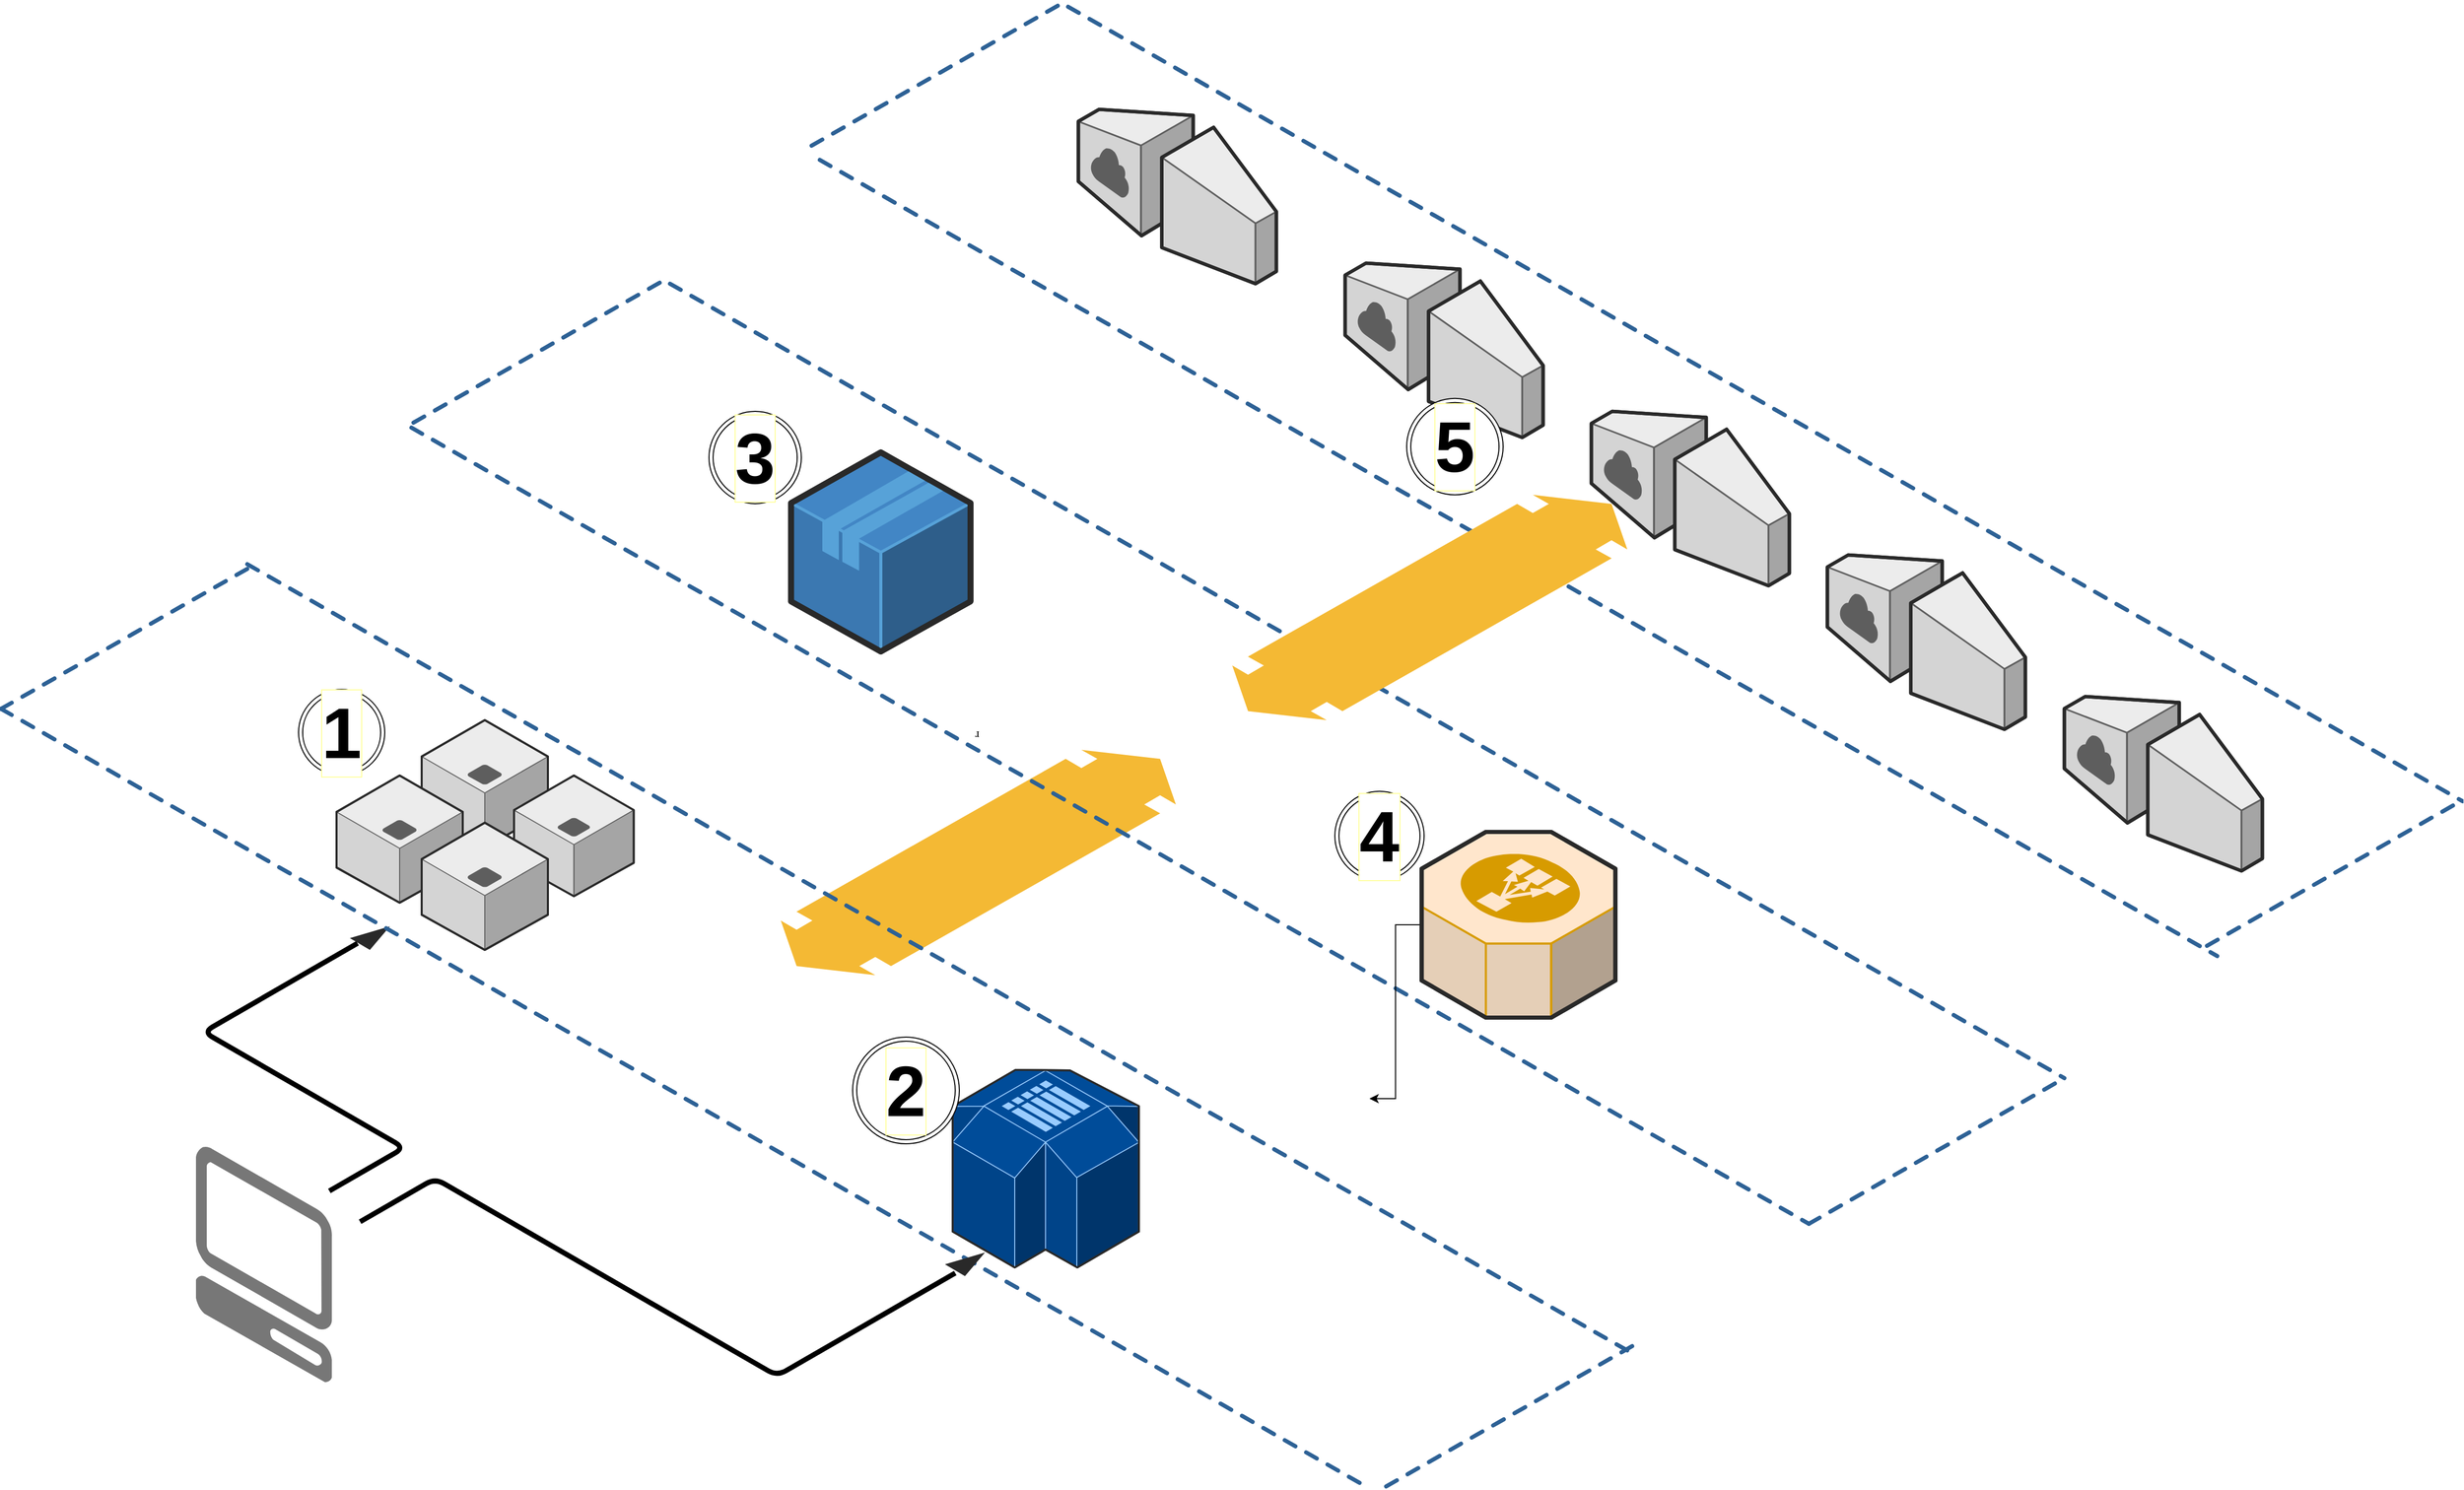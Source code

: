 <mxfile version="19.0.0" type="github">
  <diagram name="Page-1" id="aaaa8250-4180-3840-79b5-4cada1eebb92">
    <mxGraphModel dx="4040" dy="1977" grid="1" gridSize="10" guides="1" tooltips="1" connect="1" arrows="1" fold="1" page="1" pageScale="1" pageWidth="850" pageHeight="1100" background="none" math="0" shadow="0">
      <root>
        <mxCell id="0" />
        <mxCell id="1" parent="0" />
        <mxCell id="1a8abee3a6cfdf20-38" value="r" style="verticalLabelPosition=bottom;html=1;verticalAlign=top;strokeWidth=1;dashed=0;shape=mxgraph.aws3d.flatDoubleEdge;fillColor=#000000;aspect=fixed;rounded=1;shadow=0;comic=0;fontFamily=Verdana;fontSize=12;flipV=1;rotation=-180;flipH=0;" parent="1" vertex="1">
          <mxGeometry x="1160" y="1080" width="385.05" height="219.59" as="geometry" />
        </mxCell>
        <mxCell id="1a8abee3a6cfdf20-15" value="" style="verticalLabelPosition=bottom;html=1;verticalAlign=top;strokeWidth=1;dashed=0;shape=mxgraph.aws3d.application_server;fillColor=#ECECEC;strokeColor=#5E5E5E;aspect=fixed;rounded=1;shadow=0;comic=0;fontSize=12" parent="1" vertex="1">
          <mxGeometry x="810" y="1051" width="123" height="124" as="geometry" />
        </mxCell>
        <mxCell id="1a8abee3a6cfdf20-16" value="" style="verticalLabelPosition=bottom;html=1;verticalAlign=top;strokeWidth=1;dashed=0;shape=mxgraph.aws3d.application_server;fillColor=#ECECEC;strokeColor=#5E5E5E;aspect=fixed;rounded=1;shadow=0;comic=0;fontSize=12" parent="1" vertex="1">
          <mxGeometry x="727" y="1105" width="123" height="124" as="geometry" />
        </mxCell>
        <mxCell id="1a8abee3a6cfdf20-17" value="" style="verticalLabelPosition=bottom;html=1;verticalAlign=top;strokeWidth=1;dashed=0;shape=mxgraph.aws3d.application_server;fillColor=#ECECEC;strokeColor=#5E5E5E;aspect=fixed;rounded=1;shadow=0;comic=0;fontSize=12" parent="1" vertex="1">
          <mxGeometry x="900" y="1105" width="116.7" height="117.65" as="geometry" />
        </mxCell>
        <mxCell id="1a8abee3a6cfdf20-18" value="" style="verticalLabelPosition=bottom;html=1;verticalAlign=top;strokeWidth=1;dashed=0;shape=mxgraph.aws3d.application_server;fillColor=#ECECEC;strokeColor=#5E5E5E;aspect=fixed;rounded=1;shadow=0;comic=0;fontSize=12" parent="1" vertex="1">
          <mxGeometry x="810" y="1151" width="123" height="124" as="geometry" />
        </mxCell>
        <mxCell id="1a8abee3a6cfdf20-20" value="" style="verticalLabelPosition=bottom;html=1;verticalAlign=top;strokeWidth=1;dashed=0;shape=mxgraph.aws3d.simpleDb2;fillColor=#004C99;strokeColor=#99CCFF;aspect=fixed;rounded=1;shadow=0;comic=0;fontSize=12" parent="1" vertex="1">
          <mxGeometry x="1327.5" y="1392" width="181.5" height="192.6" as="geometry" />
        </mxCell>
        <mxCell id="d5ac148becb70bc-8" value="" style="verticalLabelPosition=bottom;html=1;verticalAlign=top;strokeWidth=1;dashed=0;shape=mxgraph.aws3d.dashedArrowlessEdge;aspect=fixed;rounded=1;shadow=0;comic=0;fontFamily=Verdana;fontSize=12" parent="1" vertex="1">
          <mxGeometry x="640" y="899" width="1353.03" height="771" as="geometry" />
        </mxCell>
        <mxCell id="d5ac148becb70bc-10" value="" style="verticalLabelPosition=bottom;html=1;verticalAlign=top;strokeWidth=1;dashed=0;shape=mxgraph.aws3d.dashedArrowlessEdge;fillColor=#000000;aspect=fixed;rounded=1;shadow=0;comic=0;fontFamily=Verdana;fontSize=12;fontColor=#000000;flipV=1;" parent="1" vertex="1">
          <mxGeometry x="1190" y="350" width="248" height="141" as="geometry" />
        </mxCell>
        <mxCell id="d5ac148becb70bc-14" value="" style="edgeStyle=isometricEdgeStyle;endArrow=none;html=1;labelBackgroundColor=none;strokeWidth=5;fontFamily=Verdana;fontSize=12;exitX=0.808;exitY=0.717;exitDx=0;exitDy=0;exitPerimeter=0;" parent="1" source="d5ac148becb70bc-15" edge="1">
          <mxGeometry width="50" height="100" relative="1" as="geometry">
            <mxPoint x="457.2" y="1387.62" as="sourcePoint" />
            <mxPoint x="720" y="1510" as="targetPoint" />
            <Array as="points">
              <mxPoint x="710" y="1420" />
              <mxPoint x="667.2" y="1399.62" />
            </Array>
          </mxGeometry>
        </mxCell>
        <mxCell id="d5ac148becb70bc-15" value="" style="verticalLabelPosition=bottom;html=1;verticalAlign=top;strokeWidth=1;dashed=0;shape=mxgraph.aws3d.arrowhead;aspect=fixed;rounded=1;shadow=0;comic=0;fillColor=none;fontFamily=Verdana;fontSize=12;fontColor=#000000;flipV=1;rotation=-180;" parent="1" vertex="1">
          <mxGeometry x="740" y="1252" width="39" height="23" as="geometry" />
        </mxCell>
        <mxCell id="Vzdcr8pOh8rMIk5oe0-6-2" value="" style="verticalLabelPosition=bottom;html=1;verticalAlign=top;strokeWidth=5;align=center;outlineConnect=0;dashed=0;outlineConnect=0;shape=mxgraph.aws3d.client;aspect=fixed;strokeColor=none;fillColor=#777777;fontSize=27;perimeterSpacing=2;" parent="1" vertex="1">
          <mxGeometry x="590" y="1466.5" width="132.69" height="230" as="geometry" />
        </mxCell>
        <mxCell id="wHEeitW1eYaLthOc77aZ-1" value="" style="verticalLabelPosition=bottom;html=1;verticalAlign=top;strokeWidth=1;dashed=0;shape=mxgraph.aws3d.dashedArrowlessEdge;aspect=fixed;rounded=1;shadow=0;comic=0;fontFamily=Verdana;fontSize=12" vertex="1" parent="1">
          <mxGeometry x="1440" y="355.6" width="1359" height="774.4" as="geometry" />
        </mxCell>
        <mxCell id="wHEeitW1eYaLthOc77aZ-2" value="" style="verticalLabelPosition=bottom;html=1;verticalAlign=top;strokeWidth=1;dashed=0;shape=mxgraph.aws3d.dashedArrowlessEdge;aspect=fixed;rounded=1;shadow=0;comic=0;fontFamily=Verdana;fontSize=12" vertex="1" parent="1">
          <mxGeometry x="400" y="1040" width="1333.73" height="760" as="geometry" />
        </mxCell>
        <mxCell id="wHEeitW1eYaLthOc77aZ-3" value="" style="verticalLabelPosition=bottom;html=1;verticalAlign=top;strokeWidth=1;dashed=0;shape=mxgraph.aws3d.dashedArrowlessEdge;fillColor=#000000;aspect=fixed;rounded=1;shadow=0;comic=0;fontFamily=Verdana;fontSize=12;fontColor=#000000;flipV=1;" vertex="1" parent="1">
          <mxGeometry x="400" y="899" width="248" height="141" as="geometry" />
        </mxCell>
        <mxCell id="wHEeitW1eYaLthOc77aZ-4" value="" style="verticalLabelPosition=bottom;html=1;verticalAlign=top;strokeWidth=1;dashed=0;shape=mxgraph.aws3d.dashedArrowlessEdge;aspect=fixed;rounded=1;shadow=0;comic=0;fontFamily=Verdana;fontSize=12;flipV=1;" vertex="1" parent="1">
          <mxGeometry x="1750" y="1656" width="249" height="142" as="geometry" />
        </mxCell>
        <mxCell id="wHEeitW1eYaLthOc77aZ-5" value="" style="edgeStyle=isometricEdgeStyle;endArrow=none;html=1;labelBackgroundColor=none;strokeWidth=5;fontFamily=Verdana;fontSize=12;" edge="1" parent="1">
          <mxGeometry width="50" height="100" relative="1" as="geometry">
            <mxPoint x="1330" y="1590" as="sourcePoint" />
            <mxPoint x="750" y="1540" as="targetPoint" />
            <Array as="points">
              <mxPoint x="1000" y="1600" />
            </Array>
          </mxGeometry>
        </mxCell>
        <mxCell id="wHEeitW1eYaLthOc77aZ-6" value="" style="verticalLabelPosition=bottom;html=1;verticalAlign=top;strokeWidth=1;dashed=0;shape=mxgraph.aws3d.arrowhead;aspect=fixed;rounded=1;shadow=0;comic=0;fillColor=none;fontFamily=Verdana;fontSize=12;fontColor=#000000;flipV=1;rotation=-180;" vertex="1" parent="1">
          <mxGeometry x="1320" y="1570" width="39" height="23" as="geometry" />
        </mxCell>
        <mxCell id="wHEeitW1eYaLthOc77aZ-15" value="" style="verticalLabelPosition=bottom;html=1;verticalAlign=top;strokeWidth=1;dashed=0;shape=mxgraph.aws3d.dashedArrowlessEdge;aspect=fixed;rounded=1;shadow=0;comic=0;fontFamily=Verdana;fontSize=12" vertex="1" parent="1">
          <mxGeometry x="800" y="765.89" width="1362" height="776.11" as="geometry" />
        </mxCell>
        <mxCell id="wHEeitW1eYaLthOc77aZ-16" value="" style="verticalLabelPosition=bottom;html=1;verticalAlign=top;strokeWidth=1;dashed=0;shape=mxgraph.aws3d.dashedArrowlessEdge;fillColor=#000000;aspect=fixed;rounded=1;shadow=0;comic=0;fontFamily=Verdana;fontSize=12;fontColor=#000000;flipV=1;" vertex="1" parent="1">
          <mxGeometry x="802" y="620" width="248" height="141" as="geometry" />
        </mxCell>
        <mxCell id="wHEeitW1eYaLthOc77aZ-17" value="" style="verticalLabelPosition=bottom;html=1;verticalAlign=top;strokeWidth=1;dashed=0;shape=mxgraph.aws3d.dashedArrowlessEdge;aspect=fixed;rounded=1;shadow=0;comic=0;fontFamily=Verdana;fontSize=12;flipV=1;" vertex="1" parent="1">
          <mxGeometry x="2162" y="1400" width="249" height="142" as="geometry" />
        </mxCell>
        <mxCell id="wHEeitW1eYaLthOc77aZ-18" value="" style="verticalLabelPosition=bottom;html=1;verticalAlign=top;strokeWidth=1;dashed=0;shape=mxgraph.aws3d.dashedArrowlessEdge;aspect=fixed;rounded=1;shadow=0;comic=0;fontFamily=Verdana;fontSize=12" vertex="1" parent="1">
          <mxGeometry x="1052" y="625.6" width="1359" height="774.4" as="geometry" />
        </mxCell>
        <mxCell id="wHEeitW1eYaLthOc77aZ-19" value="" style="verticalLabelPosition=bottom;html=1;verticalAlign=top;strokeWidth=1;dashed=0;shape=mxgraph.aws3d.dashedArrowlessEdge;aspect=fixed;rounded=1;shadow=0;comic=0;fontFamily=Verdana;fontSize=12;flipV=1;" vertex="1" parent="1">
          <mxGeometry x="2550" y="1129" width="249" height="142" as="geometry" />
        </mxCell>
        <mxCell id="wHEeitW1eYaLthOc77aZ-20" value="" style="verticalLabelPosition=bottom;html=1;verticalAlign=top;strokeWidth=1;dashed=0;shape=mxgraph.aws3d.dashedArrowlessEdge;aspect=fixed;rounded=1;shadow=0;comic=0;fontFamily=Verdana;fontSize=12" vertex="1" parent="1">
          <mxGeometry x="1198" y="504.89" width="1362" height="776.11" as="geometry" />
        </mxCell>
        <mxCell id="wHEeitW1eYaLthOc77aZ-21" value="" style="verticalLabelPosition=bottom;html=1;verticalAlign=top;strokeWidth=1;align=center;outlineConnect=0;dashed=0;outlineConnect=0;shape=mxgraph.aws3d.application;fillColor=#4286c5;strokeColor=#57A2D8;aspect=fixed;" vertex="1" parent="1">
          <mxGeometry x="1170" y="790" width="174.92" height="194.11" as="geometry" />
        </mxCell>
        <mxCell id="wHEeitW1eYaLthOc77aZ-35" value="" style="edgeStyle=orthogonalEdgeStyle;rounded=0;orthogonalLoop=1;jettySize=auto;html=1;fontSize=70;" edge="1" parent="1" source="wHEeitW1eYaLthOc77aZ-22" target="wHEeitW1eYaLthOc77aZ-2">
          <mxGeometry relative="1" as="geometry" />
        </mxCell>
        <mxCell id="wHEeitW1eYaLthOc77aZ-22" value="" style="verticalLabelPosition=bottom;html=1;verticalAlign=top;strokeWidth=1;align=center;outlineConnect=0;dashed=0;outlineConnect=0;shape=mxgraph.aws3d.elasticLoadBalancing;fillColor=#ffe6cc;strokeColor=#d79b00;aspect=fixed;" vertex="1" parent="1">
          <mxGeometry x="1784.57" y="1160" width="188.86" height="181" as="geometry" />
        </mxCell>
        <mxCell id="wHEeitW1eYaLthOc77aZ-23" value="r" style="verticalLabelPosition=bottom;html=1;verticalAlign=top;strokeWidth=1;dashed=0;shape=mxgraph.aws3d.flatDoubleEdge;fillColor=#000000;aspect=fixed;rounded=1;shadow=0;comic=0;fontFamily=Verdana;fontSize=12;flipV=1;rotation=-180;flipH=0;" vertex="1" parent="1">
          <mxGeometry x="1600" y="831.41" width="385.05" height="219.59" as="geometry" />
        </mxCell>
        <mxCell id="wHEeitW1eYaLthOc77aZ-24" value="" style="verticalLabelPosition=bottom;html=1;verticalAlign=top;strokeWidth=1;align=center;outlineConnect=0;dashed=0;outlineConnect=0;shape=mxgraph.aws3d.internetGateway;fillColor=#ECECEC;strokeColor=#5E5E5E;aspect=fixed;flipH=1;" vertex="1" parent="1">
          <mxGeometry x="1450" y="455.6" width="192.99" height="170" as="geometry" />
        </mxCell>
        <mxCell id="wHEeitW1eYaLthOc77aZ-25" value="" style="verticalLabelPosition=bottom;html=1;verticalAlign=top;strokeWidth=1;align=center;outlineConnect=0;dashed=0;outlineConnect=0;shape=mxgraph.aws3d.internetGateway;fillColor=#ECECEC;strokeColor=#5E5E5E;aspect=fixed;flipH=1;" vertex="1" parent="1">
          <mxGeometry x="1710" y="605.5" width="192.99" height="170" as="geometry" />
        </mxCell>
        <mxCell id="wHEeitW1eYaLthOc77aZ-26" value="" style="verticalLabelPosition=bottom;html=1;verticalAlign=top;strokeWidth=1;align=center;outlineConnect=0;dashed=0;outlineConnect=0;shape=mxgraph.aws3d.internetGateway;fillColor=#ECECEC;strokeColor=#5E5E5E;aspect=fixed;flipH=1;" vertex="1" parent="1">
          <mxGeometry x="1950" y="750" width="192.99" height="170" as="geometry" />
        </mxCell>
        <mxCell id="wHEeitW1eYaLthOc77aZ-27" value="" style="verticalLabelPosition=bottom;html=1;verticalAlign=top;strokeWidth=1;align=center;outlineConnect=0;dashed=0;outlineConnect=0;shape=mxgraph.aws3d.internetGateway;fillColor=#ECECEC;strokeColor=#5E5E5E;aspect=fixed;flipH=1;" vertex="1" parent="1">
          <mxGeometry x="2180" y="890" width="192.99" height="170" as="geometry" />
        </mxCell>
        <mxCell id="wHEeitW1eYaLthOc77aZ-28" value="" style="verticalLabelPosition=bottom;html=1;verticalAlign=top;strokeWidth=1;align=center;outlineConnect=0;dashed=0;outlineConnect=0;shape=mxgraph.aws3d.internetGateway;fillColor=#ECECEC;strokeColor=#5E5E5E;aspect=fixed;flipH=1;" vertex="1" parent="1">
          <mxGeometry x="2411" y="1028" width="192.99" height="170" as="geometry" />
        </mxCell>
        <mxCell id="wHEeitW1eYaLthOc77aZ-30" value="1" style="ellipse;shape=doubleEllipse;whiteSpace=wrap;html=1;aspect=fixed;labelBackgroundColor=default;fontSize=70;fontStyle=1;labelBorderColor=#FFFF9E;" vertex="1" parent="1">
          <mxGeometry x="690" y="1021" width="84" height="84" as="geometry" />
        </mxCell>
        <mxCell id="wHEeitW1eYaLthOc77aZ-31" value="2" style="ellipse;shape=doubleEllipse;whiteSpace=wrap;html=1;aspect=fixed;labelBackgroundColor=default;fontSize=70;fontStyle=1;labelBorderColor=#FFFF9E;" vertex="1" parent="1">
          <mxGeometry x="1230" y="1360" width="104" height="104" as="geometry" />
        </mxCell>
        <mxCell id="wHEeitW1eYaLthOc77aZ-32" value="3" style="ellipse;shape=doubleEllipse;whiteSpace=wrap;html=1;aspect=fixed;labelBackgroundColor=default;fontSize=70;fontStyle=1;labelBorderColor=#FFFF9E;" vertex="1" parent="1">
          <mxGeometry x="1090" y="750" width="90" height="90" as="geometry" />
        </mxCell>
        <mxCell id="wHEeitW1eYaLthOc77aZ-33" value="5" style="ellipse;shape=doubleEllipse;whiteSpace=wrap;html=1;aspect=fixed;labelBackgroundColor=default;fontSize=70;fontStyle=1;labelBorderColor=#FFFF9E;" vertex="1" parent="1">
          <mxGeometry x="1770" y="737.41" width="94" height="94" as="geometry" />
        </mxCell>
        <mxCell id="wHEeitW1eYaLthOc77aZ-34" value="4" style="ellipse;shape=doubleEllipse;whiteSpace=wrap;html=1;aspect=fixed;labelBackgroundColor=default;fontSize=70;fontStyle=1;labelBorderColor=#FFFF9E;" vertex="1" parent="1">
          <mxGeometry x="1700" y="1120.33" width="86.99" height="86.99" as="geometry" />
        </mxCell>
      </root>
    </mxGraphModel>
  </diagram>
</mxfile>
